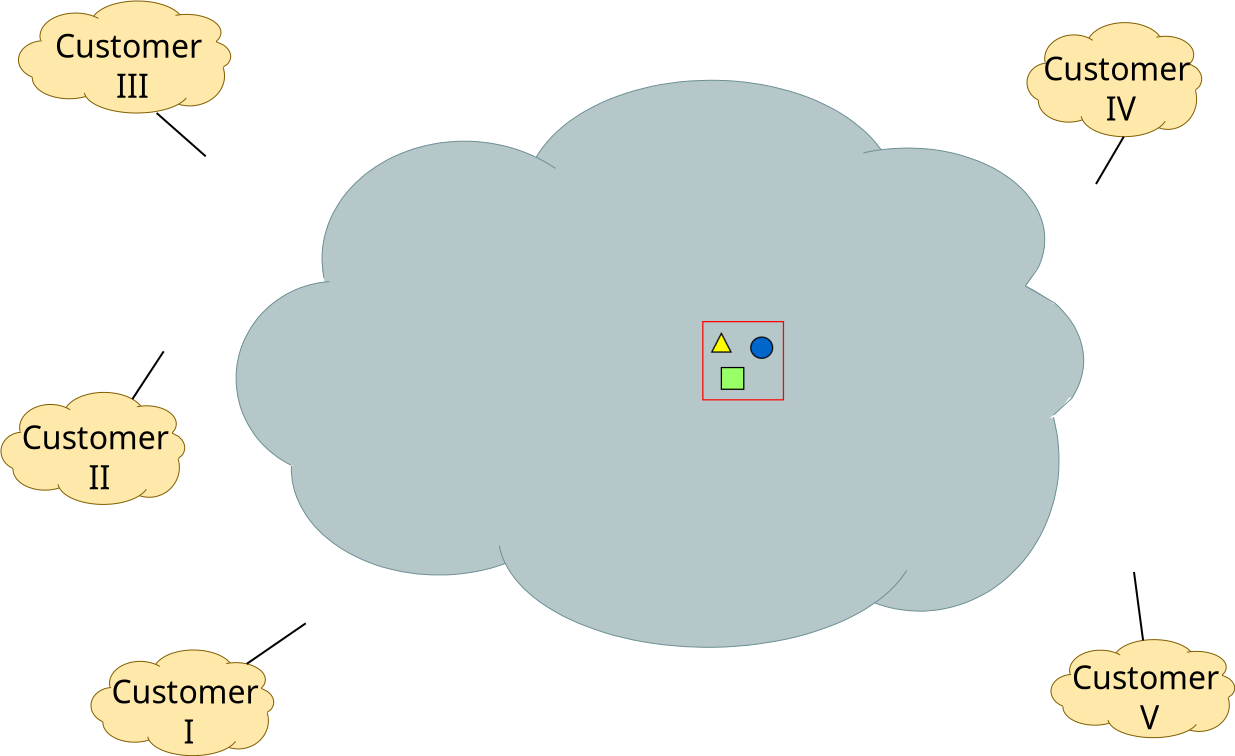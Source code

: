 <?xml version="1.0" encoding="UTF-8"?>
<dia:diagram xmlns:dia="http://www.lysator.liu.se/~alla/dia/">
  <dia:layer name="Background" visible="true">
    <dia:group>
      <dia:object type="Cisco - Cloud" version="0" id="O0">
        <dia:attribute name="obj_pos">
          <dia:point val="-73.525,-70.835"/>
        </dia:attribute>
        <dia:attribute name="obj_bb">
          <dia:rectangle val="-73.525,-70.836;-31.149,-42.485"/>
        </dia:attribute>
        <dia:attribute name="elem_corner">
          <dia:point val="-73.525,-70.835"/>
        </dia:attribute>
        <dia:attribute name="elem_width">
          <dia:real val="42.375"/>
        </dia:attribute>
        <dia:attribute name="elem_height">
          <dia:real val="28.35"/>
        </dia:attribute>
        <dia:attribute name="line_width">
          <dia:real val="0.1"/>
        </dia:attribute>
        <dia:attribute name="line_colour">
          <dia:color val="#000000"/>
        </dia:attribute>
        <dia:attribute name="fill_colour">
          <dia:color val="#ffffff"/>
        </dia:attribute>
        <dia:attribute name="show_background">
          <dia:boolean val="true"/>
        </dia:attribute>
        <dia:attribute name="line_style">
          <dia:enum val="0"/>
          <dia:real val="1"/>
        </dia:attribute>
        <dia:attribute name="flip_horizontal">
          <dia:boolean val="false"/>
        </dia:attribute>
        <dia:attribute name="flip_vertical">
          <dia:boolean val="false"/>
        </dia:attribute>
      </dia:object>
      <dia:object type="Cisco - Cloud Gold" version="0" id="O1">
        <dia:attribute name="obj_pos">
          <dia:point val="-84.41,-74.8"/>
        </dia:attribute>
        <dia:attribute name="obj_bb">
          <dia:rectangle val="-84.41,-74.8;-73.799,-69.2"/>
        </dia:attribute>
        <dia:attribute name="elem_corner">
          <dia:point val="-84.41,-74.8"/>
        </dia:attribute>
        <dia:attribute name="elem_width">
          <dia:real val="10.61"/>
        </dia:attribute>
        <dia:attribute name="elem_height">
          <dia:real val="5.6"/>
        </dia:attribute>
        <dia:attribute name="line_width">
          <dia:real val="0.1"/>
        </dia:attribute>
        <dia:attribute name="line_colour">
          <dia:color val="#000000"/>
        </dia:attribute>
        <dia:attribute name="fill_colour">
          <dia:color val="#ffffff"/>
        </dia:attribute>
        <dia:attribute name="show_background">
          <dia:boolean val="true"/>
        </dia:attribute>
        <dia:attribute name="line_style">
          <dia:enum val="0"/>
          <dia:real val="1"/>
        </dia:attribute>
        <dia:attribute name="flip_horizontal">
          <dia:boolean val="false"/>
        </dia:attribute>
        <dia:attribute name="flip_vertical">
          <dia:boolean val="false"/>
        </dia:attribute>
      </dia:object>
      <dia:object type="Cisco - Cloud Gold" version="0" id="O2">
        <dia:attribute name="obj_pos">
          <dia:point val="-85.284,-55.23"/>
        </dia:attribute>
        <dia:attribute name="obj_bb">
          <dia:rectangle val="-85.285,-55.23;-76.1,-49.629"/>
        </dia:attribute>
        <dia:attribute name="elem_corner">
          <dia:point val="-85.284,-55.23"/>
        </dia:attribute>
        <dia:attribute name="elem_width">
          <dia:real val="9.185"/>
        </dia:attribute>
        <dia:attribute name="elem_height">
          <dia:real val="5.6"/>
        </dia:attribute>
        <dia:attribute name="line_width">
          <dia:real val="0.1"/>
        </dia:attribute>
        <dia:attribute name="line_colour">
          <dia:color val="#000000"/>
        </dia:attribute>
        <dia:attribute name="fill_colour">
          <dia:color val="#ffffff"/>
        </dia:attribute>
        <dia:attribute name="show_background">
          <dia:boolean val="true"/>
        </dia:attribute>
        <dia:attribute name="line_style">
          <dia:enum val="0"/>
          <dia:real val="1"/>
        </dia:attribute>
        <dia:attribute name="flip_horizontal">
          <dia:boolean val="false"/>
        </dia:attribute>
        <dia:attribute name="flip_vertical">
          <dia:boolean val="false"/>
        </dia:attribute>
      </dia:object>
      <dia:object type="Cisco - Cloud Gold" version="0" id="O3">
        <dia:attribute name="obj_pos">
          <dia:point val="-80.784,-42.35"/>
        </dia:attribute>
        <dia:attribute name="obj_bb">
          <dia:rectangle val="-80.785,-42.35;-71.65,-37.068"/>
        </dia:attribute>
        <dia:attribute name="elem_corner">
          <dia:point val="-80.784,-42.35"/>
        </dia:attribute>
        <dia:attribute name="elem_width">
          <dia:real val="9.135"/>
        </dia:attribute>
        <dia:attribute name="elem_height">
          <dia:real val="5.282"/>
        </dia:attribute>
        <dia:attribute name="line_width">
          <dia:real val="0.1"/>
        </dia:attribute>
        <dia:attribute name="line_colour">
          <dia:color val="#000000"/>
        </dia:attribute>
        <dia:attribute name="fill_colour">
          <dia:color val="#ffffff"/>
        </dia:attribute>
        <dia:attribute name="show_background">
          <dia:boolean val="true"/>
        </dia:attribute>
        <dia:attribute name="line_style">
          <dia:enum val="0"/>
          <dia:real val="1"/>
        </dia:attribute>
        <dia:attribute name="flip_horizontal">
          <dia:boolean val="false"/>
        </dia:attribute>
        <dia:attribute name="flip_vertical">
          <dia:boolean val="false"/>
        </dia:attribute>
      </dia:object>
      <dia:object type="Cisco - Cloud Gold" version="0" id="O4">
        <dia:attribute name="obj_pos">
          <dia:point val="-33.984,-73.718"/>
        </dia:attribute>
        <dia:attribute name="obj_bb">
          <dia:rectangle val="-33.985,-73.719;-25.25,-68.018"/>
        </dia:attribute>
        <dia:attribute name="elem_corner">
          <dia:point val="-33.984,-73.718"/>
        </dia:attribute>
        <dia:attribute name="elem_width">
          <dia:real val="8.734"/>
        </dia:attribute>
        <dia:attribute name="elem_height">
          <dia:real val="5.7"/>
        </dia:attribute>
        <dia:attribute name="line_width">
          <dia:real val="0.1"/>
        </dia:attribute>
        <dia:attribute name="line_colour">
          <dia:color val="#000000"/>
        </dia:attribute>
        <dia:attribute name="fill_colour">
          <dia:color val="#ffffff"/>
        </dia:attribute>
        <dia:attribute name="show_background">
          <dia:boolean val="true"/>
        </dia:attribute>
        <dia:attribute name="line_style">
          <dia:enum val="0"/>
          <dia:real val="1"/>
        </dia:attribute>
        <dia:attribute name="flip_horizontal">
          <dia:boolean val="false"/>
        </dia:attribute>
        <dia:attribute name="flip_vertical">
          <dia:boolean val="false"/>
        </dia:attribute>
      </dia:object>
      <dia:object type="Cisco - Cloud Gold" version="0" id="O5">
        <dia:attribute name="obj_pos">
          <dia:point val="-32.785,-42.868"/>
        </dia:attribute>
        <dia:attribute name="obj_bb">
          <dia:rectangle val="-32.785,-42.869;-23.599,-37.968"/>
        </dia:attribute>
        <dia:attribute name="elem_corner">
          <dia:point val="-32.785,-42.868"/>
        </dia:attribute>
        <dia:attribute name="elem_width">
          <dia:real val="9.184"/>
        </dia:attribute>
        <dia:attribute name="elem_height">
          <dia:real val="4.9"/>
        </dia:attribute>
        <dia:attribute name="line_width">
          <dia:real val="0.1"/>
        </dia:attribute>
        <dia:attribute name="line_colour">
          <dia:color val="#000000"/>
        </dia:attribute>
        <dia:attribute name="fill_colour">
          <dia:color val="#ffffff"/>
        </dia:attribute>
        <dia:attribute name="show_background">
          <dia:boolean val="true"/>
        </dia:attribute>
        <dia:attribute name="line_style">
          <dia:enum val="0"/>
          <dia:real val="1"/>
        </dia:attribute>
        <dia:attribute name="flip_horizontal">
          <dia:boolean val="false"/>
        </dia:attribute>
        <dia:attribute name="flip_vertical">
          <dia:boolean val="false"/>
        </dia:attribute>
      </dia:object>
      <dia:object type="Standard - Text" version="1" id="O6">
        <dia:attribute name="obj_pos">
          <dia:point val="-80.356,-52.393"/>
        </dia:attribute>
        <dia:attribute name="obj_bb">
          <dia:rectangle val="-84.13,-53.748;-76.582,-49.403"/>
        </dia:attribute>
        <dia:attribute name="text">
          <dia:composite type="text">
            <dia:attribute name="string">
              <dia:string>#Customer 
II#</dia:string>
            </dia:attribute>
            <dia:attribute name="font">
              <dia:font family="sans" style="0" name="Helvetica"/>
            </dia:attribute>
            <dia:attribute name="height">
              <dia:real val="2"/>
            </dia:attribute>
            <dia:attribute name="pos">
              <dia:point val="-80.356,-52.393"/>
            </dia:attribute>
            <dia:attribute name="color">
              <dia:color val="#000000"/>
            </dia:attribute>
            <dia:attribute name="alignment">
              <dia:enum val="1"/>
            </dia:attribute>
          </dia:composite>
        </dia:attribute>
        <dia:attribute name="valign">
          <dia:enum val="3"/>
        </dia:attribute>
        <dia:connections>
          <dia:connection handle="0" to="O2" connection="14"/>
        </dia:connections>
      </dia:object>
      <dia:object type="Standard - Text" version="1" id="O7">
        <dia:attribute name="obj_pos">
          <dia:point val="-75.883,-39.675"/>
        </dia:attribute>
        <dia:attribute name="obj_bb">
          <dia:rectangle val="-79.656,-41.03;-72.109,-36.685"/>
        </dia:attribute>
        <dia:attribute name="text">
          <dia:composite type="text">
            <dia:attribute name="string">
              <dia:string>#Customer 
I#</dia:string>
            </dia:attribute>
            <dia:attribute name="font">
              <dia:font family="sans" style="0" name="Helvetica"/>
            </dia:attribute>
            <dia:attribute name="height">
              <dia:real val="2"/>
            </dia:attribute>
            <dia:attribute name="pos">
              <dia:point val="-75.883,-39.675"/>
            </dia:attribute>
            <dia:attribute name="color">
              <dia:color val="#000000"/>
            </dia:attribute>
            <dia:attribute name="alignment">
              <dia:enum val="1"/>
            </dia:attribute>
          </dia:composite>
        </dia:attribute>
        <dia:attribute name="valign">
          <dia:enum val="3"/>
        </dia:attribute>
        <dia:connections>
          <dia:connection handle="0" to="O3" connection="14"/>
        </dia:connections>
      </dia:object>
      <dia:object type="Standard - Text" version="1" id="O8">
        <dia:attribute name="obj_pos">
          <dia:point val="-27.856,-40.387"/>
        </dia:attribute>
        <dia:attribute name="obj_bb">
          <dia:rectangle val="-31.63,-41.742;-24.082,-37.397"/>
        </dia:attribute>
        <dia:attribute name="text">
          <dia:composite type="text">
            <dia:attribute name="string">
              <dia:string>#Customer 
V#</dia:string>
            </dia:attribute>
            <dia:attribute name="font">
              <dia:font family="sans" style="0" name="Helvetica"/>
            </dia:attribute>
            <dia:attribute name="height">
              <dia:real val="2"/>
            </dia:attribute>
            <dia:attribute name="pos">
              <dia:point val="-27.856,-40.387"/>
            </dia:attribute>
            <dia:attribute name="color">
              <dia:color val="#000000"/>
            </dia:attribute>
            <dia:attribute name="alignment">
              <dia:enum val="1"/>
            </dia:attribute>
          </dia:composite>
        </dia:attribute>
        <dia:attribute name="valign">
          <dia:enum val="3"/>
        </dia:attribute>
        <dia:connections>
          <dia:connection handle="0" to="O5" connection="14"/>
        </dia:connections>
      </dia:object>
      <dia:object type="Standard - Text" version="1" id="O9">
        <dia:attribute name="obj_pos">
          <dia:point val="-29.297,-70.832"/>
        </dia:attribute>
        <dia:attribute name="obj_bb">
          <dia:rectangle val="-33.071,-72.187;-25.524,-67.842"/>
        </dia:attribute>
        <dia:attribute name="text">
          <dia:composite type="text">
            <dia:attribute name="string">
              <dia:string>#Customer 
IV#</dia:string>
            </dia:attribute>
            <dia:attribute name="font">
              <dia:font family="sans" style="0" name="Helvetica"/>
            </dia:attribute>
            <dia:attribute name="height">
              <dia:real val="2"/>
            </dia:attribute>
            <dia:attribute name="pos">
              <dia:point val="-29.297,-70.832"/>
            </dia:attribute>
            <dia:attribute name="color">
              <dia:color val="#000000"/>
            </dia:attribute>
            <dia:attribute name="alignment">
              <dia:enum val="1"/>
            </dia:attribute>
          </dia:composite>
        </dia:attribute>
        <dia:attribute name="valign">
          <dia:enum val="3"/>
        </dia:attribute>
        <dia:connections>
          <dia:connection handle="0" to="O4" connection="14"/>
        </dia:connections>
      </dia:object>
      <dia:object type="Standard - Text" version="1" id="O10">
        <dia:attribute name="obj_pos">
          <dia:point val="-78.716,-71.964"/>
        </dia:attribute>
        <dia:attribute name="obj_bb">
          <dia:rectangle val="-82.49,-73.319;-74.943,-68.974"/>
        </dia:attribute>
        <dia:attribute name="text">
          <dia:composite type="text">
            <dia:attribute name="string">
              <dia:string>#Customer 
III#</dia:string>
            </dia:attribute>
            <dia:attribute name="font">
              <dia:font family="sans" style="0" name="Helvetica"/>
            </dia:attribute>
            <dia:attribute name="height">
              <dia:real val="2"/>
            </dia:attribute>
            <dia:attribute name="pos">
              <dia:point val="-78.716,-71.964"/>
            </dia:attribute>
            <dia:attribute name="color">
              <dia:color val="#000000"/>
            </dia:attribute>
            <dia:attribute name="alignment">
              <dia:enum val="1"/>
            </dia:attribute>
          </dia:composite>
        </dia:attribute>
        <dia:attribute name="valign">
          <dia:enum val="3"/>
        </dia:attribute>
        <dia:connections>
          <dia:connection handle="0" to="O1" connection="14"/>
        </dia:connections>
      </dia:object>
      <dia:object type="Standard - Image" version="0" id="O11">
        <dia:attribute name="obj_pos">
          <dia:point val="-50.225,-58.8"/>
        </dia:attribute>
        <dia:attribute name="obj_bb">
          <dia:rectangle val="-50.275,-58.85;-46.081,-54.779"/>
        </dia:attribute>
        <dia:attribute name="elem_corner">
          <dia:point val="-50.225,-58.8"/>
        </dia:attribute>
        <dia:attribute name="elem_width">
          <dia:real val="4.094"/>
        </dia:attribute>
        <dia:attribute name="elem_height">
          <dia:real val="3.971"/>
        </dia:attribute>
        <dia:attribute name="draw_border">
          <dia:boolean val="false"/>
        </dia:attribute>
        <dia:attribute name="keep_aspect">
          <dia:boolean val="true"/>
        </dia:attribute>
        <dia:attribute name="file">
          <dia:string>#600px-OpenFlow3d.png#</dia:string>
        </dia:attribute>
      </dia:object>
      <dia:object type="Standard - Line" version="0" id="O12">
        <dia:attribute name="obj_pos">
          <dia:point val="-77.504,-69.2"/>
        </dia:attribute>
        <dia:attribute name="obj_bb">
          <dia:rectangle val="-77.574,-69.271;-74.979,-66.965"/>
        </dia:attribute>
        <dia:attribute name="conn_endpoints">
          <dia:point val="-77.504,-69.2"/>
          <dia:point val="-75.05,-67.035"/>
        </dia:attribute>
        <dia:attribute name="numcp">
          <dia:int val="1"/>
        </dia:attribute>
        <dia:connections>
          <dia:connection handle="0" to="O1" connection="4"/>
        </dia:connections>
      </dia:object>
      <dia:object type="Standard - Line" version="0" id="O13">
        <dia:attribute name="obj_pos">
          <dia:point val="-78.717,-54.895"/>
        </dia:attribute>
        <dia:attribute name="obj_bb">
          <dia:rectangle val="-78.786,-57.354;-77.081,-54.825"/>
        </dia:attribute>
        <dia:attribute name="conn_endpoints">
          <dia:point val="-78.717,-54.895"/>
          <dia:point val="-77.15,-57.285"/>
        </dia:attribute>
        <dia:attribute name="numcp">
          <dia:int val="1"/>
        </dia:attribute>
        <dia:connections>
          <dia:connection handle="0" to="O2" connection="14"/>
        </dia:connections>
      </dia:object>
      <dia:object type="Standard - Line" version="0" id="O14">
        <dia:attribute name="obj_pos">
          <dia:point val="-70.05,-43.685"/>
        </dia:attribute>
        <dia:attribute name="obj_bb">
          <dia:rectangle val="-73.069,-43.755;-69.981,-41.588"/>
        </dia:attribute>
        <dia:attribute name="conn_endpoints">
          <dia:point val="-70.05,-43.685"/>
          <dia:point val="-72.999,-41.658"/>
        </dia:attribute>
        <dia:attribute name="numcp">
          <dia:int val="1"/>
        </dia:attribute>
        <dia:connections>
          <dia:connection handle="1" to="O3" connection="14"/>
        </dia:connections>
      </dia:object>
      <dia:object type="Standard - Line" version="0" id="O15">
        <dia:attribute name="obj_pos">
          <dia:point val="-29.146,-68.018"/>
        </dia:attribute>
        <dia:attribute name="obj_bb">
          <dia:rectangle val="-30.603,-68.087;-29.078,-65.582"/>
        </dia:attribute>
        <dia:attribute name="conn_endpoints">
          <dia:point val="-29.146,-68.018"/>
          <dia:point val="-30.535,-65.65"/>
        </dia:attribute>
        <dia:attribute name="numcp">
          <dia:int val="1"/>
        </dia:attribute>
        <dia:connections>
          <dia:connection handle="0" to="O4" connection="5"/>
        </dia:connections>
      </dia:object>
      <dia:object type="Standard - Line" version="0" id="O16">
        <dia:attribute name="obj_pos">
          <dia:point val="-28.635,-46.251"/>
        </dia:attribute>
        <dia:attribute name="obj_bb">
          <dia:rectangle val="-28.691,-46.307;-28.125,-42.776"/>
        </dia:attribute>
        <dia:attribute name="conn_endpoints">
          <dia:point val="-28.635,-46.251"/>
          <dia:point val="-28.181,-42.832"/>
        </dia:attribute>
        <dia:attribute name="numcp">
          <dia:int val="1"/>
        </dia:attribute>
        <dia:connections>
          <dia:connection handle="1" to="O5" connection="14"/>
        </dia:connections>
      </dia:object>
    </dia:group>
  </dia:layer>
</dia:diagram>
